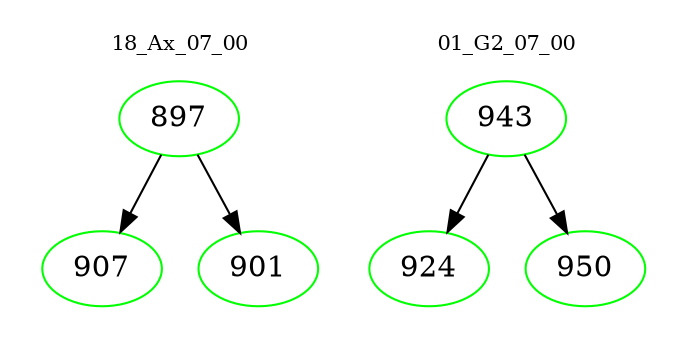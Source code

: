 digraph{
subgraph cluster_0 {
color = white
label = "18_Ax_07_00";
fontsize=10;
T0_897 [label="897", color="green"]
T0_897 -> T0_907 [color="black"]
T0_907 [label="907", color="green"]
T0_897 -> T0_901 [color="black"]
T0_901 [label="901", color="green"]
}
subgraph cluster_1 {
color = white
label = "01_G2_07_00";
fontsize=10;
T1_943 [label="943", color="green"]
T1_943 -> T1_924 [color="black"]
T1_924 [label="924", color="green"]
T1_943 -> T1_950 [color="black"]
T1_950 [label="950", color="green"]
}
}
